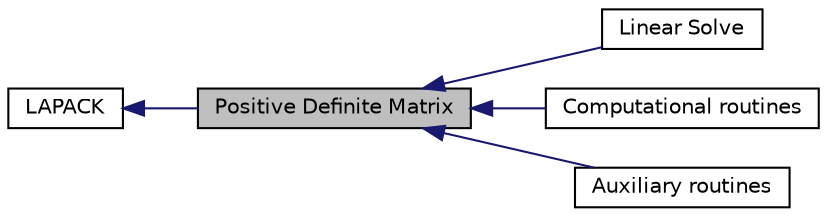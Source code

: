 digraph "Positive Definite Matrix"
{
  edge [fontname="Helvetica",fontsize="10",labelfontname="Helvetica",labelfontsize="10"];
  node [fontname="Helvetica",fontsize="10",shape=record];
  rankdir=LR;
  Node2 [label="Linear Solve",height=0.2,width=0.4,color="black", fillcolor="white", style="filled",URL="$group__solve_p_o.html"];
  Node1 [label="LAPACK",height=0.2,width=0.4,color="black", fillcolor="white", style="filled",URL="$group__lapack.html"];
  Node0 [label="Positive Definite Matrix",height=0.2,width=0.4,color="black", fillcolor="grey75", style="filled" fontcolor="black"];
  Node3 [label="Computational routines",height=0.2,width=0.4,color="black", fillcolor="white", style="filled",URL="$group__computational_p_o.html"];
  Node4 [label="Auxiliary routines",height=0.2,width=0.4,color="black", fillcolor="white", style="filled",URL="$group__auxiliary_p_o.html"];
  Node1->Node0 [shape=plaintext, color="midnightblue", dir="back", style="solid"];
  Node0->Node2 [shape=plaintext, color="midnightblue", dir="back", style="solid"];
  Node0->Node3 [shape=plaintext, color="midnightblue", dir="back", style="solid"];
  Node0->Node4 [shape=plaintext, color="midnightblue", dir="back", style="solid"];
}
